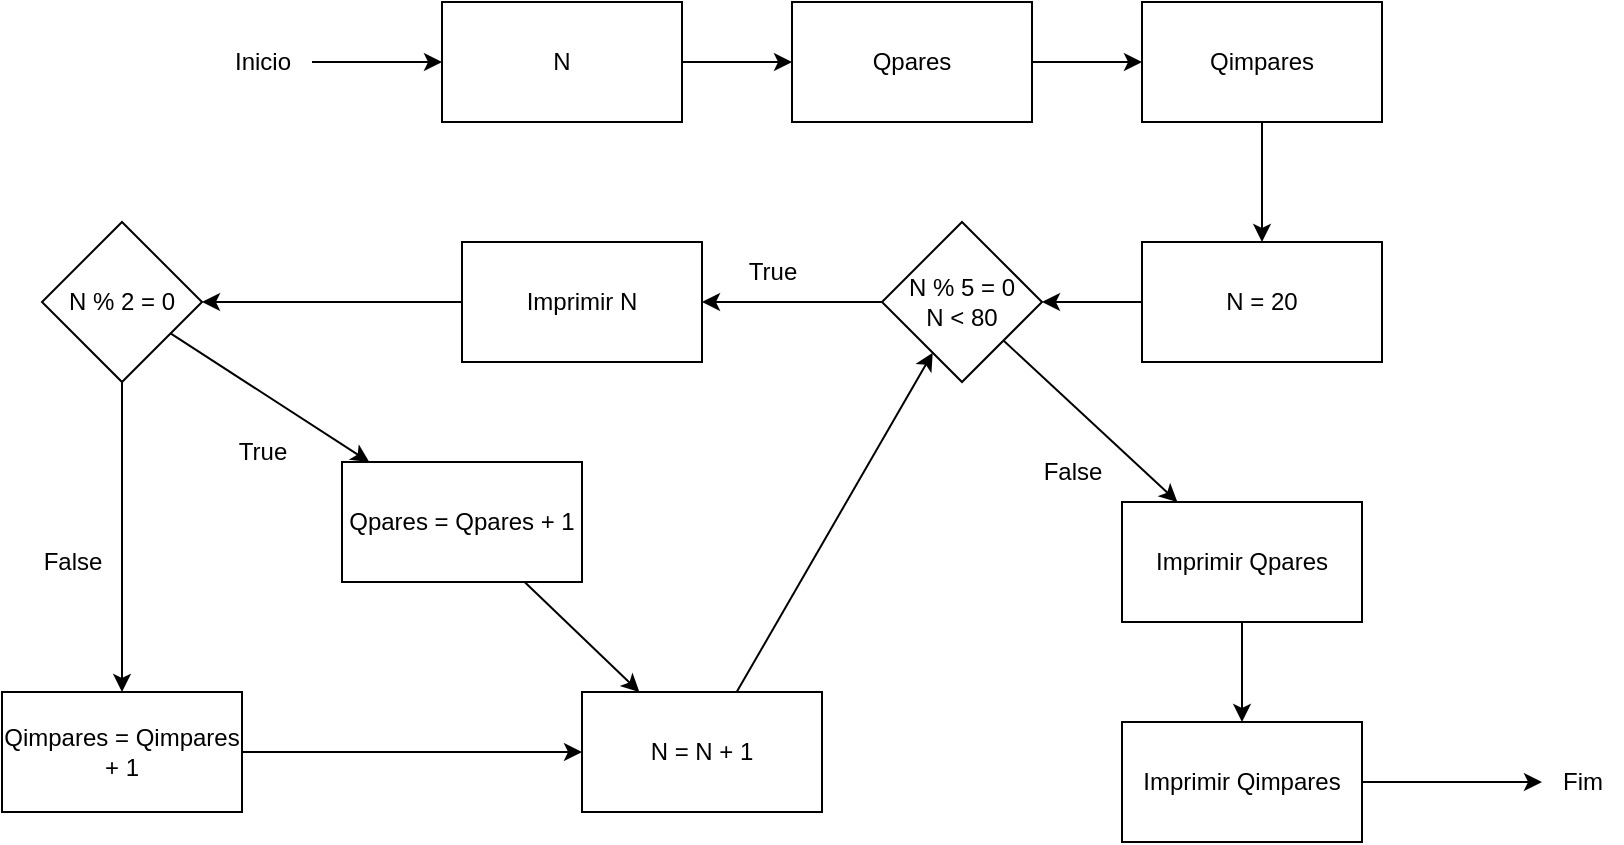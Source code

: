 <mxfile>
    <diagram id="m4zSm8-Vk3uOR1hgHP0P" name="Page-1">
        <mxGraphModel dx="1662" dy="529" grid="1" gridSize="10" guides="1" tooltips="1" connect="1" arrows="1" fold="1" page="0" pageScale="1" pageWidth="850" pageHeight="1100" math="0" shadow="0">
            <root>
                <mxCell id="0"/>
                <mxCell id="1" parent="0"/>
                <mxCell id="4" value="" style="edgeStyle=none;html=1;" edge="1" parent="1" source="2" target="3">
                    <mxGeometry relative="1" as="geometry"/>
                </mxCell>
                <mxCell id="2" value="Inicio" style="text;html=1;align=center;verticalAlign=middle;resizable=0;points=[];autosize=1;strokeColor=none;fillColor=none;" vertex="1" parent="1">
                    <mxGeometry x="35" y="135" width="50" height="30" as="geometry"/>
                </mxCell>
                <mxCell id="10" value="" style="edgeStyle=none;html=1;" edge="1" parent="1" source="3" target="17">
                    <mxGeometry relative="1" as="geometry">
                        <mxPoint x="400" y="150" as="targetPoint"/>
                    </mxGeometry>
                </mxCell>
                <mxCell id="3" value="N" style="whiteSpace=wrap;html=1;" vertex="1" parent="1">
                    <mxGeometry x="150" y="120" width="120" height="60" as="geometry"/>
                </mxCell>
                <mxCell id="32" value="" style="edgeStyle=none;html=1;" edge="1" parent="1" source="5" target="14">
                    <mxGeometry relative="1" as="geometry"/>
                </mxCell>
                <mxCell id="5" value="N = 20" style="whiteSpace=wrap;html=1;" vertex="1" parent="1">
                    <mxGeometry x="500" y="240" width="120" height="60" as="geometry"/>
                </mxCell>
                <mxCell id="23" value="" style="edgeStyle=none;html=1;" edge="1" parent="1" source="14" target="22">
                    <mxGeometry relative="1" as="geometry"/>
                </mxCell>
                <mxCell id="41" style="edgeStyle=none;html=1;" edge="1" parent="1" source="14" target="38">
                    <mxGeometry relative="1" as="geometry"/>
                </mxCell>
                <mxCell id="14" value="N % 5 = 0&lt;br&gt;N &amp;lt; 80" style="rhombus;whiteSpace=wrap;html=1;" vertex="1" parent="1">
                    <mxGeometry x="370" y="230" width="80" height="80" as="geometry"/>
                </mxCell>
                <mxCell id="20" value="" style="edgeStyle=none;html=1;" edge="1" parent="1" source="17" target="19">
                    <mxGeometry relative="1" as="geometry"/>
                </mxCell>
                <mxCell id="17" value="Qpares" style="whiteSpace=wrap;html=1;" vertex="1" parent="1">
                    <mxGeometry x="325" y="120" width="120" height="60" as="geometry"/>
                </mxCell>
                <mxCell id="21" value="" style="edgeStyle=none;html=1;" edge="1" parent="1" source="19" target="5">
                    <mxGeometry relative="1" as="geometry"/>
                </mxCell>
                <mxCell id="19" value="Qimpares" style="whiteSpace=wrap;html=1;" vertex="1" parent="1">
                    <mxGeometry x="500" y="120" width="120" height="60" as="geometry"/>
                </mxCell>
                <mxCell id="45" value="" style="edgeStyle=none;html=1;" edge="1" parent="1" source="22" target="26">
                    <mxGeometry relative="1" as="geometry"/>
                </mxCell>
                <mxCell id="22" value="Imprimir N" style="whiteSpace=wrap;html=1;" vertex="1" parent="1">
                    <mxGeometry x="160" y="240" width="120" height="60" as="geometry"/>
                </mxCell>
                <mxCell id="46" style="edgeStyle=none;html=1;" edge="1" parent="1" source="24" target="14">
                    <mxGeometry relative="1" as="geometry"/>
                </mxCell>
                <mxCell id="24" value="N = N + 1" style="whiteSpace=wrap;html=1;" vertex="1" parent="1">
                    <mxGeometry x="220" y="465" width="120" height="60" as="geometry"/>
                </mxCell>
                <mxCell id="29" value="" style="edgeStyle=none;html=1;" edge="1" parent="1" source="26" target="28">
                    <mxGeometry relative="1" as="geometry"/>
                </mxCell>
                <mxCell id="49" style="edgeStyle=none;html=1;" edge="1" parent="1" source="26" target="30">
                    <mxGeometry relative="1" as="geometry"/>
                </mxCell>
                <mxCell id="26" value="N % 2 = 0" style="rhombus;whiteSpace=wrap;html=1;" vertex="1" parent="1">
                    <mxGeometry x="-50" y="230" width="80" height="80" as="geometry"/>
                </mxCell>
                <mxCell id="47" style="edgeStyle=none;html=1;" edge="1" parent="1" source="28" target="24">
                    <mxGeometry relative="1" as="geometry"/>
                </mxCell>
                <mxCell id="28" value="Qpares = Qpares + 1" style="whiteSpace=wrap;html=1;" vertex="1" parent="1">
                    <mxGeometry x="100" y="350" width="120" height="60" as="geometry"/>
                </mxCell>
                <mxCell id="48" style="edgeStyle=none;html=1;" edge="1" parent="1" source="30" target="24">
                    <mxGeometry relative="1" as="geometry"/>
                </mxCell>
                <mxCell id="30" value="Qimpares = Qimpares + 1" style="whiteSpace=wrap;html=1;" vertex="1" parent="1">
                    <mxGeometry x="-70" y="465" width="120" height="60" as="geometry"/>
                </mxCell>
                <mxCell id="35" value="True" style="text;html=1;align=center;verticalAlign=middle;resizable=0;points=[];autosize=1;strokeColor=none;fillColor=none;" vertex="1" parent="1">
                    <mxGeometry x="290" y="240" width="50" height="30" as="geometry"/>
                </mxCell>
                <mxCell id="36" value="True" style="text;html=1;align=center;verticalAlign=middle;resizable=0;points=[];autosize=1;strokeColor=none;fillColor=none;" vertex="1" parent="1">
                    <mxGeometry x="35" y="330" width="50" height="30" as="geometry"/>
                </mxCell>
                <mxCell id="37" value="False" style="text;html=1;align=center;verticalAlign=middle;resizable=0;points=[];autosize=1;strokeColor=none;fillColor=none;" vertex="1" parent="1">
                    <mxGeometry x="-60" y="385" width="50" height="30" as="geometry"/>
                </mxCell>
                <mxCell id="40" value="" style="edgeStyle=none;html=1;" edge="1" parent="1" source="38" target="39">
                    <mxGeometry relative="1" as="geometry"/>
                </mxCell>
                <mxCell id="38" value="Imprimir Qpares" style="whiteSpace=wrap;html=1;" vertex="1" parent="1">
                    <mxGeometry x="490" y="370" width="120" height="60" as="geometry"/>
                </mxCell>
                <mxCell id="44" value="" style="edgeStyle=none;html=1;" edge="1" parent="1" source="39" target="43">
                    <mxGeometry relative="1" as="geometry"/>
                </mxCell>
                <mxCell id="39" value="Imprimir Qimpares" style="whiteSpace=wrap;html=1;" vertex="1" parent="1">
                    <mxGeometry x="490" y="480" width="120" height="60" as="geometry"/>
                </mxCell>
                <mxCell id="42" value="False" style="text;html=1;align=center;verticalAlign=middle;resizable=0;points=[];autosize=1;strokeColor=none;fillColor=none;" vertex="1" parent="1">
                    <mxGeometry x="440" y="340" width="50" height="30" as="geometry"/>
                </mxCell>
                <mxCell id="43" value="Fim" style="text;html=1;align=center;verticalAlign=middle;resizable=0;points=[];autosize=1;strokeColor=none;fillColor=none;" vertex="1" parent="1">
                    <mxGeometry x="700" y="495" width="40" height="30" as="geometry"/>
                </mxCell>
            </root>
        </mxGraphModel>
    </diagram>
</mxfile>